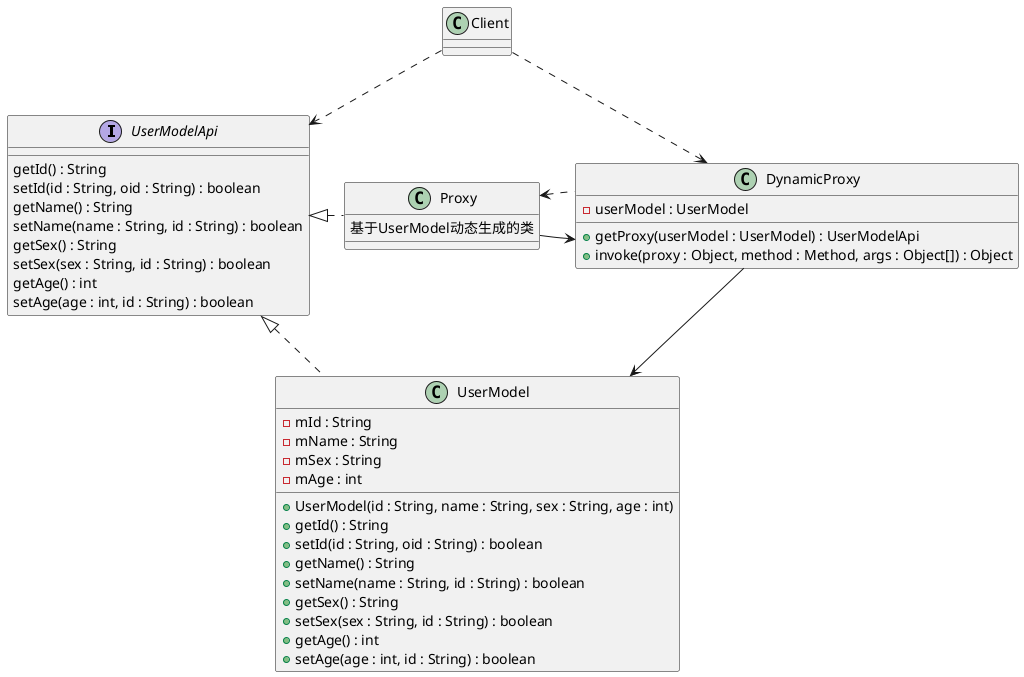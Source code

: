 @startuml

interface UserModelApi {
  getId() : String
  setId(id : String, oid : String) : boolean
  getName() : String
  setName(name : String, id : String) : boolean
  getSex() : String
  setSex(sex : String, id : String) : boolean
  getAge() : int
  setAge(age : int, id : String) : boolean
}
class UserModel {
  - mId : String
  - mName : String
  - mSex : String
  - mAge : int
  + UserModel(id : String, name : String, sex : String, age : int)
  + getId() : String
  + setId(id : String, oid : String) : boolean
  + getName() : String
  + setName(name : String, id : String) : boolean
  + getSex() : String
  + setSex(sex : String, id : String) : boolean
  + getAge() : int
  + setAge(age : int, id : String) : boolean
}
class Proxy {
  基于UserModel动态生成的类
}
class DynamicProxy {
  - userModel : UserModel
  + getProxy(userModel : UserModel) : UserModelApi
  + invoke(proxy : Object, method : Method, args : Object[]) : Object
}

UserModelApi <|.. UserModel
UserModelApi <|. Proxy

DynamicProxy -> UserModel
Proxy -> DynamicProxy

Proxy <. DynamicProxy
Client ..> UserModelApi
Client .> DynamicProxy

@enduml